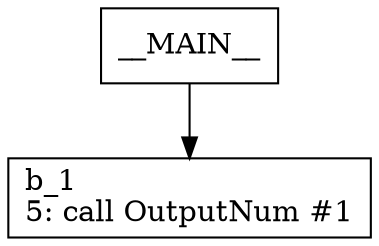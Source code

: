 digraph Computation {
node [shape=box];
__MAIN__ -> b_1;
b_1 [label="b_1\l5: call OutputNum #1\l"]
}